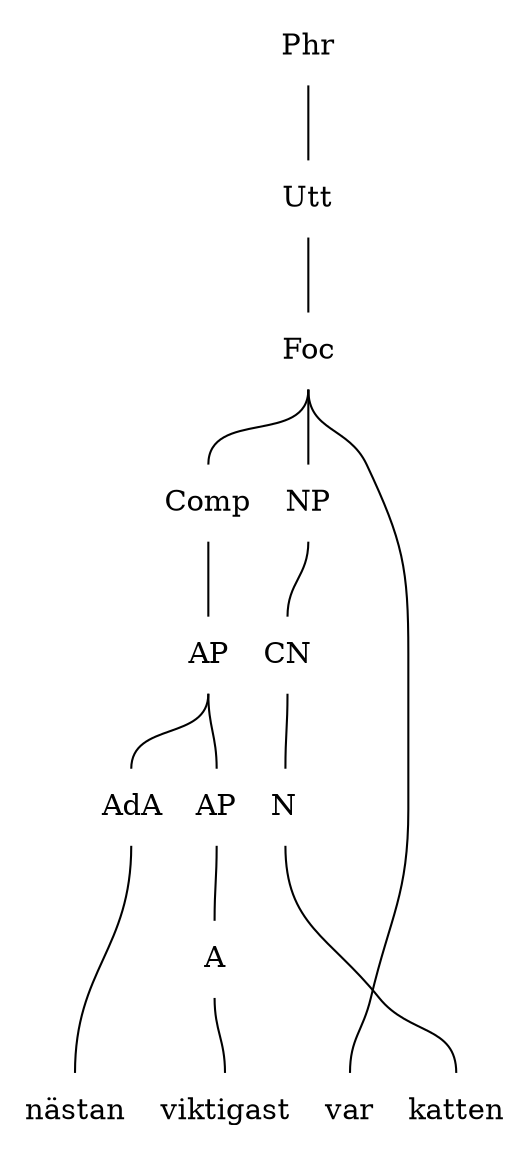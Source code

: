 graph {
  rankdir=BU ;
  node [shape = record, color = white] ;
   
  struct0[label = "<n19>Phr"] ;
  struct1[label = "<n17>Utt"] ;
  struct0:n19:s -- struct1:n17:n ;
  struct2[label = "<n16>Foc"] ;
  struct1:n17:s -- struct2:n16:n ;
  struct3[label = "<n9>Comp | <n15>NP"] ;
  struct2:n16:s -- struct3:n9:n ;
  struct2:n16:s -- struct3:n15:n ;
  struct4[label = "<n8>AP | <n14>CN"] ;
  struct3:n9:s -- struct4:n8:n ;
  struct3:n15:s -- struct4:n14:n ;
  struct5[label = "<n5>AdA | <n7>AP | <n13>N"] ;
  struct4:n8:s -- struct5:n5:n ;
  struct4:n8:s -- struct5:n7:n ;
  struct4:n14:s -- struct5:n13:n ;
  struct6[label = "<n6>A"] ;
  struct5:n7:s -- struct6:n6:n ;
  struct7[label = ""] ;
  struct8[label = "<n99990>nästan | <n99991>viktigast | <n99992>var | <n99993>katten"] ;
  struct5:n5:s -- struct8:n99990:n ;
  struct6:n6:s -- struct8:n99991:n ;
  struct2:n16:s -- struct8:n99992:n ;
  struct5:n13:s -- struct8:n99993:n ;
}